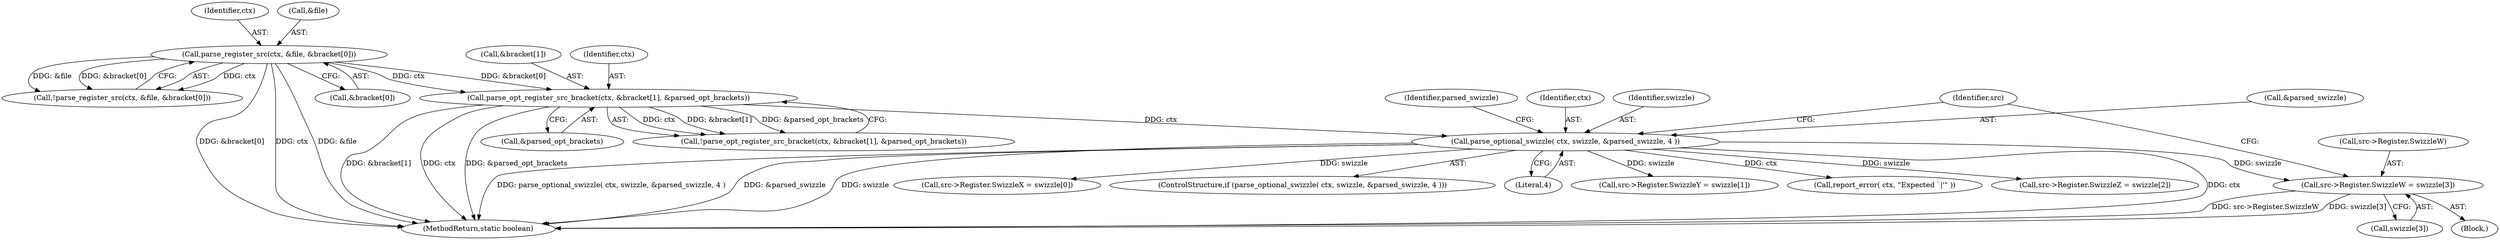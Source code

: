 digraph "0_virglrenderer_e534b51ca3c3cd25f3990589932a9ed711c59b27@array" {
"1002082" [label="(Call,src->Register.SwizzleW = swizzle[3])"];
"1002045" [label="(Call,parse_optional_swizzle( ctx, swizzle, &parsed_swizzle, 4 ))"];
"1001854" [label="(Call,parse_opt_register_src_bracket(ctx, &bracket[1], &parsed_opt_brackets))"];
"1001842" [label="(Call,parse_register_src(ctx, &file, &bracket[0]))"];
"1001843" [label="(Identifier,ctx)"];
"1002082" [label="(Call,src->Register.SwizzleW = swizzle[3])"];
"1001842" [label="(Call,parse_register_src(ctx, &file, &bracket[0]))"];
"1001860" [label="(Call,&parsed_opt_brackets)"];
"1001853" [label="(Call,!parse_opt_register_src_bracket(ctx, &bracket[1], &parsed_opt_brackets))"];
"1001841" [label="(Call,!parse_register_src(ctx, &file, &bracket[0]))"];
"1001854" [label="(Call,parse_opt_register_src_bracket(ctx, &bracket[1], &parsed_opt_brackets))"];
"1002064" [label="(Call,src->Register.SwizzleY = swizzle[1])"];
"1002111" [label="(Call,report_error( ctx, \"Expected `|'\" ))"];
"1002073" [label="(Call,src->Register.SwizzleZ = swizzle[2])"];
"1002053" [label="(Identifier,parsed_swizzle)"];
"1002088" [label="(Call,swizzle[3])"];
"1002046" [label="(Identifier,ctx)"];
"1002045" [label="(Call,parse_optional_swizzle( ctx, swizzle, &parsed_swizzle, 4 ))"];
"1004167" [label="(MethodReturn,static boolean)"];
"1001844" [label="(Call,&file)"];
"1002055" [label="(Call,src->Register.SwizzleX = swizzle[0])"];
"1001856" [label="(Call,&bracket[1])"];
"1002044" [label="(ControlStructure,if (parse_optional_swizzle( ctx, swizzle, &parsed_swizzle, 4 )))"];
"1002047" [label="(Identifier,swizzle)"];
"1002050" [label="(Literal,4)"];
"1002054" [label="(Block,)"];
"1001846" [label="(Call,&bracket[0])"];
"1001855" [label="(Identifier,ctx)"];
"1002083" [label="(Call,src->Register.SwizzleW)"];
"1002094" [label="(Identifier,src)"];
"1002048" [label="(Call,&parsed_swizzle)"];
"1002082" -> "1002054"  [label="AST: "];
"1002082" -> "1002088"  [label="CFG: "];
"1002083" -> "1002082"  [label="AST: "];
"1002088" -> "1002082"  [label="AST: "];
"1002094" -> "1002082"  [label="CFG: "];
"1002082" -> "1004167"  [label="DDG: src->Register.SwizzleW"];
"1002082" -> "1004167"  [label="DDG: swizzle[3]"];
"1002045" -> "1002082"  [label="DDG: swizzle"];
"1002045" -> "1002044"  [label="AST: "];
"1002045" -> "1002050"  [label="CFG: "];
"1002046" -> "1002045"  [label="AST: "];
"1002047" -> "1002045"  [label="AST: "];
"1002048" -> "1002045"  [label="AST: "];
"1002050" -> "1002045"  [label="AST: "];
"1002053" -> "1002045"  [label="CFG: "];
"1002094" -> "1002045"  [label="CFG: "];
"1002045" -> "1004167"  [label="DDG: ctx"];
"1002045" -> "1004167"  [label="DDG: parse_optional_swizzle( ctx, swizzle, &parsed_swizzle, 4 )"];
"1002045" -> "1004167"  [label="DDG: &parsed_swizzle"];
"1002045" -> "1004167"  [label="DDG: swizzle"];
"1001854" -> "1002045"  [label="DDG: ctx"];
"1002045" -> "1002055"  [label="DDG: swizzle"];
"1002045" -> "1002064"  [label="DDG: swizzle"];
"1002045" -> "1002073"  [label="DDG: swizzle"];
"1002045" -> "1002111"  [label="DDG: ctx"];
"1001854" -> "1001853"  [label="AST: "];
"1001854" -> "1001860"  [label="CFG: "];
"1001855" -> "1001854"  [label="AST: "];
"1001856" -> "1001854"  [label="AST: "];
"1001860" -> "1001854"  [label="AST: "];
"1001853" -> "1001854"  [label="CFG: "];
"1001854" -> "1004167"  [label="DDG: &bracket[1]"];
"1001854" -> "1004167"  [label="DDG: ctx"];
"1001854" -> "1004167"  [label="DDG: &parsed_opt_brackets"];
"1001854" -> "1001853"  [label="DDG: ctx"];
"1001854" -> "1001853"  [label="DDG: &bracket[1]"];
"1001854" -> "1001853"  [label="DDG: &parsed_opt_brackets"];
"1001842" -> "1001854"  [label="DDG: ctx"];
"1001842" -> "1001854"  [label="DDG: &bracket[0]"];
"1001842" -> "1001841"  [label="AST: "];
"1001842" -> "1001846"  [label="CFG: "];
"1001843" -> "1001842"  [label="AST: "];
"1001844" -> "1001842"  [label="AST: "];
"1001846" -> "1001842"  [label="AST: "];
"1001841" -> "1001842"  [label="CFG: "];
"1001842" -> "1004167"  [label="DDG: &bracket[0]"];
"1001842" -> "1004167"  [label="DDG: ctx"];
"1001842" -> "1004167"  [label="DDG: &file"];
"1001842" -> "1001841"  [label="DDG: ctx"];
"1001842" -> "1001841"  [label="DDG: &file"];
"1001842" -> "1001841"  [label="DDG: &bracket[0]"];
}
